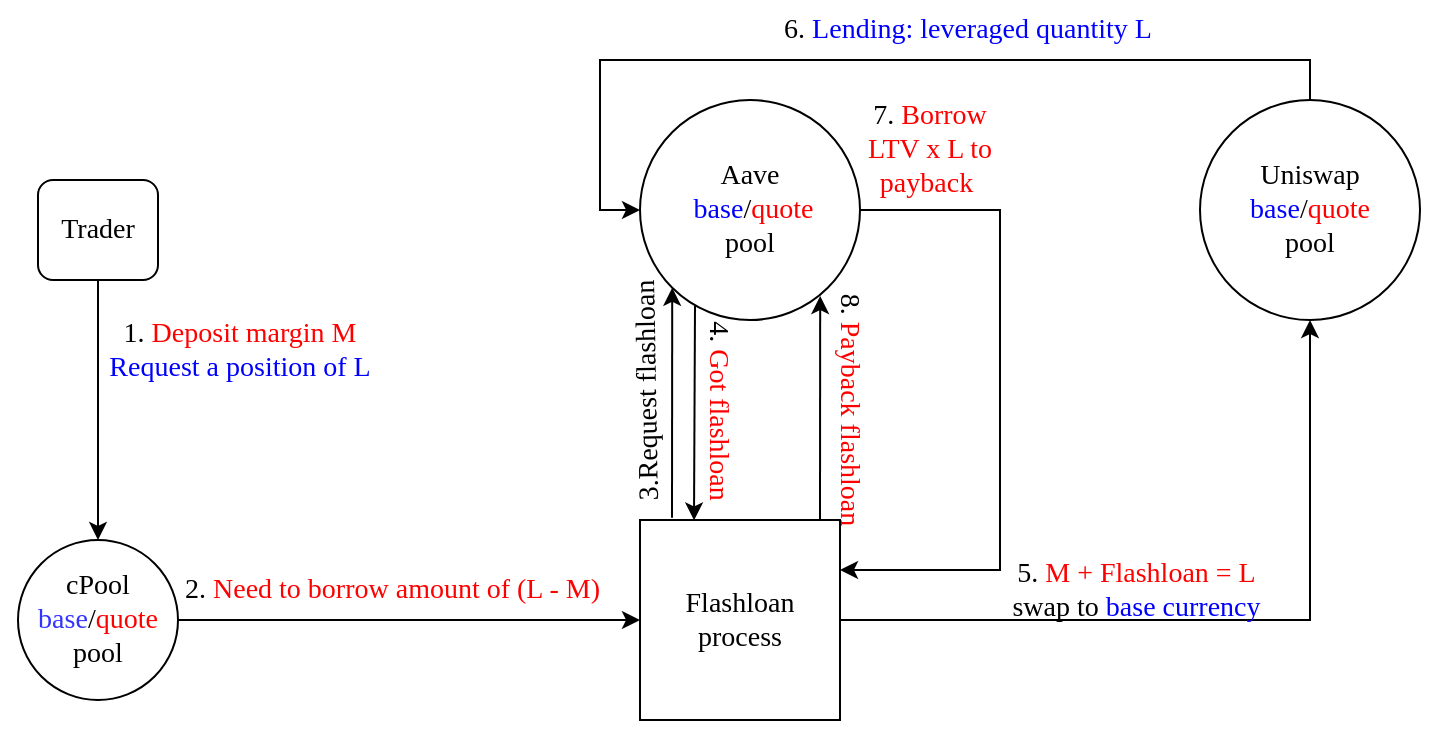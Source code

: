 <mxfile version="21.6.5" type="device">
  <diagram name="Page-1" id="HT2fAabc5w-bLmyOKSKE">
    <mxGraphModel dx="1026" dy="1827" grid="1" gridSize="10" guides="1" tooltips="1" connect="1" arrows="1" fold="1" page="1" pageScale="1" pageWidth="827" pageHeight="1169" math="0" shadow="0">
      <root>
        <mxCell id="0" />
        <mxCell id="1" parent="0" />
        <mxCell id="-IojjFcPE6ZiAus1qCQi-106" value="" style="rounded=0;whiteSpace=wrap;html=1;strokeColor=none;fontSize=14;fontFamily=Garamond;" parent="1" vertex="1">
          <mxGeometry x="60" y="-20" width="720" height="370" as="geometry" />
        </mxCell>
        <mxCell id="-IojjFcPE6ZiAus1qCQi-10" style="edgeStyle=orthogonalEdgeStyle;rounded=0;orthogonalLoop=1;jettySize=auto;html=1;entryX=0.5;entryY=0;entryDx=0;entryDy=0;fontSize=14;fontFamily=Garamond;" parent="1" source="-IojjFcPE6ZiAus1qCQi-1" target="-IojjFcPE6ZiAus1qCQi-2" edge="1">
          <mxGeometry relative="1" as="geometry" />
        </mxCell>
        <mxCell id="-IojjFcPE6ZiAus1qCQi-1" value="Trader" style="rounded=1;whiteSpace=wrap;html=1;fontSize=14;fontFamily=Garamond;" parent="1" vertex="1">
          <mxGeometry x="79" y="70" width="60" height="50" as="geometry" />
        </mxCell>
        <mxCell id="-IojjFcPE6ZiAus1qCQi-15" style="edgeStyle=orthogonalEdgeStyle;rounded=0;orthogonalLoop=1;jettySize=auto;html=1;fontSize=14;fontFamily=Garamond;" parent="1" source="-IojjFcPE6ZiAus1qCQi-2" target="-IojjFcPE6ZiAus1qCQi-6" edge="1">
          <mxGeometry relative="1" as="geometry" />
        </mxCell>
        <mxCell id="-IojjFcPE6ZiAus1qCQi-2" value="cPool&lt;br style=&quot;font-size: 14px;&quot;&gt;&lt;font color=&quot;#3333ff&quot; style=&quot;font-size: 14px;&quot;&gt;base&lt;/font&gt;/&lt;font color=&quot;#ff0000&quot; style=&quot;font-size: 14px;&quot;&gt;quote&lt;/font&gt;&lt;br style=&quot;font-size: 14px;&quot;&gt;pool" style="ellipse;whiteSpace=wrap;html=1;aspect=fixed;fontSize=14;fontFamily=Garamond;" parent="1" vertex="1">
          <mxGeometry x="69" y="250" width="80" height="80" as="geometry" />
        </mxCell>
        <mxCell id="-IojjFcPE6ZiAus1qCQi-67" style="edgeStyle=orthogonalEdgeStyle;rounded=0;orthogonalLoop=1;jettySize=auto;html=1;exitX=1;exitY=0.5;exitDx=0;exitDy=0;fontSize=14;fontFamily=Garamond;" parent="1" source="-IojjFcPE6ZiAus1qCQi-6" target="-IojjFcPE6ZiAus1qCQi-65" edge="1">
          <mxGeometry relative="1" as="geometry" />
        </mxCell>
        <mxCell id="-IojjFcPE6ZiAus1qCQi-6" value="Flashloan&lt;br style=&quot;font-size: 14px;&quot;&gt;process" style="whiteSpace=wrap;html=1;aspect=fixed;fontSize=14;fontFamily=Garamond;" parent="1" vertex="1">
          <mxGeometry x="380" y="240" width="100" height="100" as="geometry" />
        </mxCell>
        <mxCell id="-IojjFcPE6ZiAus1qCQi-11" value="1. &lt;font color=&quot;#ff0000&quot; style=&quot;font-size: 14px;&quot;&gt;Deposit margin M&lt;/font&gt;&lt;br style=&quot;font-size: 14px;&quot;&gt;&lt;font color=&quot;#0000ff&quot; style=&quot;font-size: 14px;&quot;&gt;Request a position of L&lt;/font&gt;" style="text;html=1;strokeColor=none;fillColor=none;align=center;verticalAlign=middle;whiteSpace=wrap;rounded=0;fontSize=14;fontFamily=Garamond;" parent="1" vertex="1">
          <mxGeometry x="110" y="140" width="140" height="30" as="geometry" />
        </mxCell>
        <mxCell id="-IojjFcPE6ZiAus1qCQi-16" value="2. &lt;font color=&quot;#ff0000&quot; style=&quot;font-size: 14px;&quot;&gt;Need to borrow amount of (L - M)&amp;nbsp;&lt;/font&gt;" style="text;html=1;strokeColor=none;fillColor=none;align=center;verticalAlign=middle;whiteSpace=wrap;rounded=0;fontSize=14;fontFamily=Garamond;" parent="1" vertex="1">
          <mxGeometry x="146.5" y="260" width="222.25" height="30" as="geometry" />
        </mxCell>
        <mxCell id="-IojjFcPE6ZiAus1qCQi-73" style="edgeStyle=orthogonalEdgeStyle;rounded=0;orthogonalLoop=1;jettySize=auto;html=1;exitX=1;exitY=0.5;exitDx=0;exitDy=0;entryX=1;entryY=0.25;entryDx=0;entryDy=0;fontSize=14;fontFamily=Garamond;" parent="1" source="-IojjFcPE6ZiAus1qCQi-22" target="-IojjFcPE6ZiAus1qCQi-6" edge="1">
          <mxGeometry relative="1" as="geometry">
            <Array as="points">
              <mxPoint x="560" y="85" />
              <mxPoint x="560" y="265" />
            </Array>
          </mxGeometry>
        </mxCell>
        <mxCell id="-IojjFcPE6ZiAus1qCQi-22" value="Aave&lt;br style=&quot;font-size: 14px;&quot;&gt;&amp;nbsp;&lt;font color=&quot;#0000ff&quot; style=&quot;font-size: 14px;&quot;&gt;base&lt;/font&gt;/&lt;font color=&quot;#ff0000&quot; style=&quot;font-size: 14px;&quot;&gt;quote &lt;/font&gt;&lt;br style=&quot;font-size: 14px;&quot;&gt;pool" style="ellipse;whiteSpace=wrap;html=1;aspect=fixed;fontSize=14;fontFamily=Garamond;" parent="1" vertex="1">
          <mxGeometry x="380" y="30" width="110" height="110" as="geometry" />
        </mxCell>
        <mxCell id="-IojjFcPE6ZiAus1qCQi-25" value="6. &lt;font color=&quot;#0000ff&quot; style=&quot;font-size: 14px;&quot;&gt;Lending: leveraged quantity L&lt;/font&gt;" style="text;html=1;strokeColor=none;fillColor=none;align=center;verticalAlign=middle;whiteSpace=wrap;rounded=0;fontSize=14;fontFamily=Garamond;" parent="1" vertex="1">
          <mxGeometry x="449" y="-20" width="190" height="30" as="geometry" />
        </mxCell>
        <mxCell id="-IojjFcPE6ZiAus1qCQi-32" value="" style="endArrow=classic;html=1;rounded=0;exitX=0.25;exitY=0.936;exitDx=0;exitDy=0;exitPerimeter=0;entryX=0.27;entryY=0.002;entryDx=0;entryDy=0;entryPerimeter=0;fontSize=14;fontFamily=Garamond;" parent="1" source="-IojjFcPE6ZiAus1qCQi-22" target="-IojjFcPE6ZiAus1qCQi-6" edge="1">
          <mxGeometry width="50" height="50" relative="1" as="geometry">
            <mxPoint x="400" y="160" as="sourcePoint" />
            <mxPoint x="400" y="240" as="targetPoint" />
          </mxGeometry>
        </mxCell>
        <mxCell id="-IojjFcPE6ZiAus1qCQi-41" value="4. &lt;font color=&quot;#ff0000&quot; style=&quot;font-size: 14px;&quot;&gt;Got flashloan&lt;/font&gt;" style="text;html=1;strokeColor=none;fillColor=none;align=center;verticalAlign=middle;whiteSpace=wrap;rounded=0;rotation=90;fontSize=14;fontFamily=Garamond;" parent="1" vertex="1">
          <mxGeometry x="368.75" y="160" width="100.5" height="50" as="geometry" />
        </mxCell>
        <mxCell id="-IojjFcPE6ZiAus1qCQi-79" style="edgeStyle=orthogonalEdgeStyle;rounded=0;orthogonalLoop=1;jettySize=auto;html=1;entryX=0;entryY=0.5;entryDx=0;entryDy=0;exitX=0.5;exitY=0;exitDx=0;exitDy=0;fontSize=14;fontFamily=Garamond;" parent="1" source="-IojjFcPE6ZiAus1qCQi-65" target="-IojjFcPE6ZiAus1qCQi-22" edge="1">
          <mxGeometry relative="1" as="geometry">
            <mxPoint x="689" y="-35" as="sourcePoint" />
            <mxPoint x="390" y="-35" as="targetPoint" />
          </mxGeometry>
        </mxCell>
        <mxCell id="-IojjFcPE6ZiAus1qCQi-65" value="Uniswap&lt;br style=&quot;font-size: 14px;&quot;&gt;&lt;font color=&quot;#0000ff&quot; style=&quot;font-size: 14px;&quot;&gt;base&lt;/font&gt;/&lt;font color=&quot;#ff0000&quot; style=&quot;font-size: 14px;&quot;&gt;quote&lt;/font&gt;&lt;br style=&quot;font-size: 14px;&quot;&gt;pool" style="ellipse;whiteSpace=wrap;html=1;aspect=fixed;fontSize=14;fontFamily=Garamond;" parent="1" vertex="1">
          <mxGeometry x="660" y="30" width="110" height="110" as="geometry" />
        </mxCell>
        <mxCell id="-IojjFcPE6ZiAus1qCQi-68" value="5. &lt;font color=&quot;#ff0000&quot; style=&quot;font-size: 14px;&quot;&gt;M + Flashloan = L&lt;/font&gt;&amp;nbsp;&lt;br style=&quot;font-size: 14px;&quot;&gt;swap to &lt;font color=&quot;#0000ff&quot; style=&quot;font-size: 14px;&quot;&gt;base currency&lt;/font&gt;&amp;nbsp;" style="text;html=1;strokeColor=none;fillColor=none;align=center;verticalAlign=middle;whiteSpace=wrap;rounded=0;fontSize=14;fontFamily=Garamond;" parent="1" vertex="1">
          <mxGeometry x="540" y="260" width="180" height="30" as="geometry" />
        </mxCell>
        <mxCell id="-IojjFcPE6ZiAus1qCQi-71" value="" style="endArrow=classic;html=1;rounded=0;exitX=0.16;exitY=-0.011;exitDx=0;exitDy=0;exitPerimeter=0;entryX=0;entryY=1;entryDx=0;entryDy=0;fontSize=14;fontFamily=Garamond;" parent="1" source="-IojjFcPE6ZiAus1qCQi-6" target="-IojjFcPE6ZiAus1qCQi-22" edge="1">
          <mxGeometry width="50" height="50" relative="1" as="geometry">
            <mxPoint x="390" y="230" as="sourcePoint" />
            <mxPoint x="390" y="130" as="targetPoint" />
          </mxGeometry>
        </mxCell>
        <mxCell id="-IojjFcPE6ZiAus1qCQi-72" value="3.Request flashloan" style="text;html=1;strokeColor=none;fillColor=none;align=center;verticalAlign=middle;whiteSpace=wrap;rounded=0;rotation=-91;fontSize=14;fontFamily=Garamond;" parent="1" vertex="1">
          <mxGeometry x="319" y="150" width="130" height="50" as="geometry" />
        </mxCell>
        <mxCell id="-IojjFcPE6ZiAus1qCQi-76" value="7.&lt;font color=&quot;#0000ff&quot; style=&quot;font-size: 14px;&quot;&gt;&amp;nbsp;&lt;/font&gt;&lt;font color=&quot;#ff0000&quot; style=&quot;font-size: 14px;&quot;&gt;Borrow LTV x L to payback&amp;nbsp;&lt;/font&gt;" style="text;html=1;strokeColor=none;fillColor=none;align=center;verticalAlign=middle;whiteSpace=wrap;rounded=0;fontSize=14;fontFamily=Garamond;" parent="1" vertex="1">
          <mxGeometry x="490" y="40" width="70" height="30" as="geometry" />
        </mxCell>
        <mxCell id="-IojjFcPE6ZiAus1qCQi-81" value="" style="endArrow=classic;html=1;rounded=0;entryX=0.819;entryY=0.891;entryDx=0;entryDy=0;entryPerimeter=0;fontSize=14;fontFamily=Garamond;" parent="1" target="-IojjFcPE6ZiAus1qCQi-22" edge="1">
          <mxGeometry width="50" height="50" relative="1" as="geometry">
            <mxPoint x="470" y="240" as="sourcePoint" />
            <mxPoint x="470" y="130" as="targetPoint" />
          </mxGeometry>
        </mxCell>
        <mxCell id="-IojjFcPE6ZiAus1qCQi-83" value="8. &lt;font color=&quot;#ff0000&quot;&gt;Payback flashloan&lt;/font&gt;" style="text;html=1;strokeColor=none;fillColor=none;align=center;verticalAlign=middle;whiteSpace=wrap;rounded=0;rotation=90;fontSize=14;fontFamily=Garamond;" parent="1" vertex="1">
          <mxGeometry x="414" y="170" width="141" height="30" as="geometry" />
        </mxCell>
      </root>
    </mxGraphModel>
  </diagram>
</mxfile>
